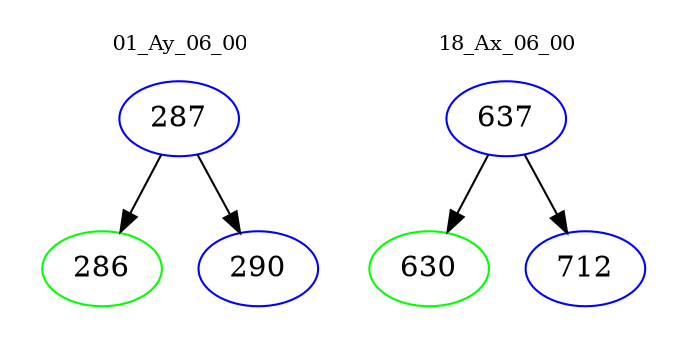 digraph{
subgraph cluster_0 {
color = white
label = "01_Ay_06_00";
fontsize=10;
T0_287 [label="287", color="blue"]
T0_287 -> T0_286 [color="black"]
T0_286 [label="286", color="green"]
T0_287 -> T0_290 [color="black"]
T0_290 [label="290", color="blue"]
}
subgraph cluster_1 {
color = white
label = "18_Ax_06_00";
fontsize=10;
T1_637 [label="637", color="blue"]
T1_637 -> T1_630 [color="black"]
T1_630 [label="630", color="green"]
T1_637 -> T1_712 [color="black"]
T1_712 [label="712", color="blue"]
}
}
